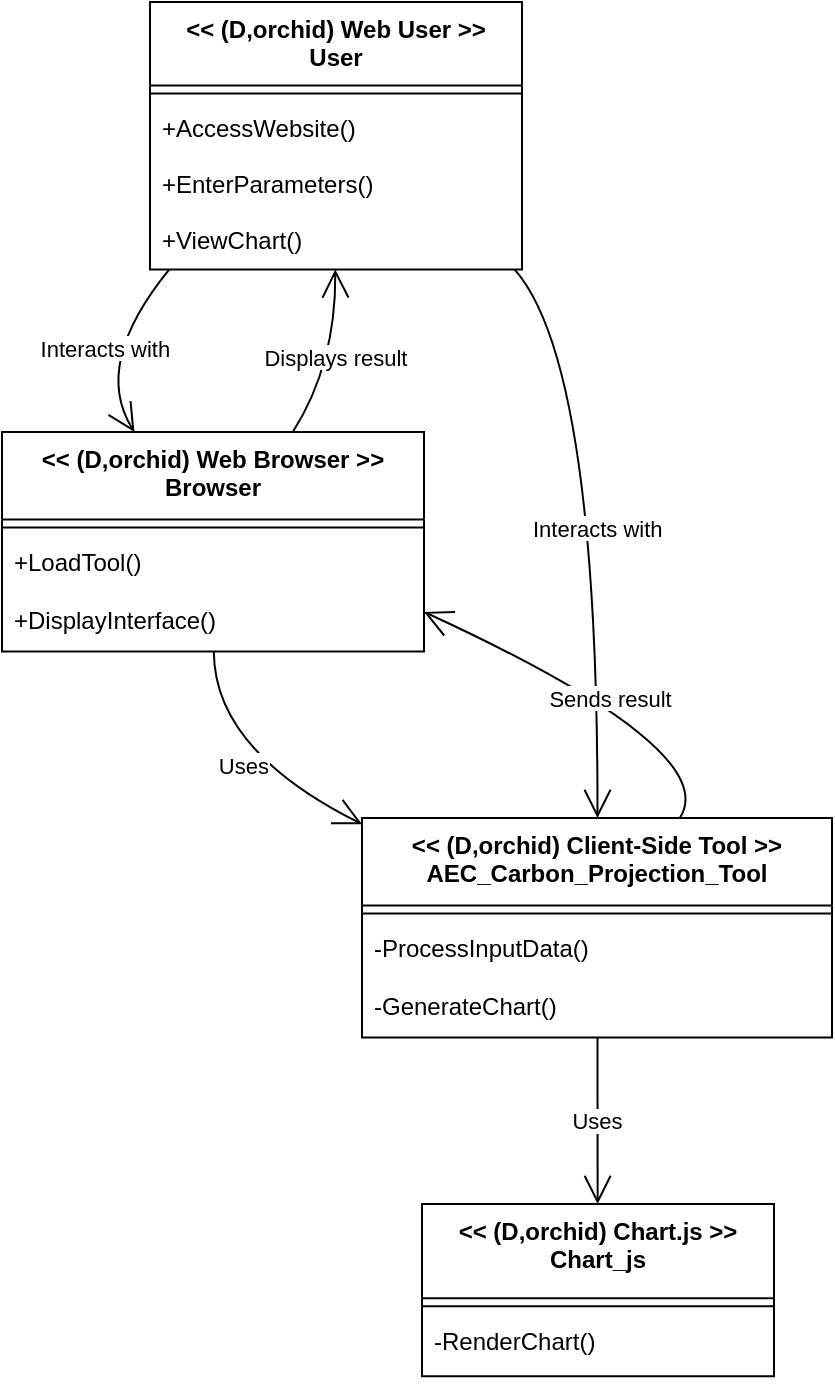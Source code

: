 <mxfile version="24.2.1" type="github">
  <diagram name="Page-1" id="3FLBhx3xT8xbjWgwb9t2">
    <mxGraphModel dx="1050" dy="522" grid="1" gridSize="10" guides="1" tooltips="1" connect="1" arrows="1" fold="1" page="1" pageScale="1" pageWidth="827" pageHeight="1169" math="0" shadow="0">
      <root>
        <mxCell id="0" />
        <mxCell id="1" parent="0" />
        <mxCell id="02aBKbcoyw_JeskiQB5X-1" value="&lt;&lt; (D,orchid) Web User &gt;&gt;&#xa;User" style="swimlane;fontStyle=1;align=center;verticalAlign=top;childLayout=stackLayout;horizontal=1;startSize=41.7;horizontalStack=0;resizeParent=1;resizeParentMax=0;resizeLast=0;collapsible=0;marginBottom=0;" vertex="1" parent="1">
          <mxGeometry x="94" y="20" width="186" height="133.7" as="geometry" />
        </mxCell>
        <mxCell id="02aBKbcoyw_JeskiQB5X-2" style="line;strokeWidth=1;fillColor=none;align=left;verticalAlign=middle;spacingTop=-1;spacingLeft=3;spacingRight=3;rotatable=0;labelPosition=right;points=[];portConstraint=eastwest;strokeColor=inherit;" vertex="1" parent="02aBKbcoyw_JeskiQB5X-1">
          <mxGeometry y="41.7" width="186" height="8" as="geometry" />
        </mxCell>
        <mxCell id="02aBKbcoyw_JeskiQB5X-3" value="+AccessWebsite()" style="text;strokeColor=none;fillColor=none;align=left;verticalAlign=top;spacingLeft=4;spacingRight=4;overflow=hidden;rotatable=0;points=[[0,0.5],[1,0.5]];portConstraint=eastwest;" vertex="1" parent="02aBKbcoyw_JeskiQB5X-1">
          <mxGeometry y="49.7" width="186" height="28" as="geometry" />
        </mxCell>
        <mxCell id="02aBKbcoyw_JeskiQB5X-4" value="+EnterParameters()" style="text;strokeColor=none;fillColor=none;align=left;verticalAlign=top;spacingLeft=4;spacingRight=4;overflow=hidden;rotatable=0;points=[[0,0.5],[1,0.5]];portConstraint=eastwest;" vertex="1" parent="02aBKbcoyw_JeskiQB5X-1">
          <mxGeometry y="77.7" width="186" height="28" as="geometry" />
        </mxCell>
        <mxCell id="02aBKbcoyw_JeskiQB5X-5" value="+ViewChart()" style="text;strokeColor=none;fillColor=none;align=left;verticalAlign=top;spacingLeft=4;spacingRight=4;overflow=hidden;rotatable=0;points=[[0,0.5],[1,0.5]];portConstraint=eastwest;" vertex="1" parent="02aBKbcoyw_JeskiQB5X-1">
          <mxGeometry y="105.7" width="186" height="28" as="geometry" />
        </mxCell>
        <mxCell id="02aBKbcoyw_JeskiQB5X-6" value="&lt;&lt; (D,orchid) Web Browser &gt;&gt;&#xa;Browser" style="swimlane;fontStyle=1;align=center;verticalAlign=top;childLayout=stackLayout;horizontal=1;startSize=43.725;horizontalStack=0;resizeParent=1;resizeParentMax=0;resizeLast=0;collapsible=0;marginBottom=0;" vertex="1" parent="1">
          <mxGeometry x="20" y="235" width="211" height="109.725" as="geometry" />
        </mxCell>
        <mxCell id="02aBKbcoyw_JeskiQB5X-7" style="line;strokeWidth=1;fillColor=none;align=left;verticalAlign=middle;spacingTop=-1;spacingLeft=3;spacingRight=3;rotatable=0;labelPosition=right;points=[];portConstraint=eastwest;strokeColor=inherit;" vertex="1" parent="02aBKbcoyw_JeskiQB5X-6">
          <mxGeometry y="43.725" width="211" height="8" as="geometry" />
        </mxCell>
        <mxCell id="02aBKbcoyw_JeskiQB5X-8" value="+LoadTool()" style="text;strokeColor=none;fillColor=none;align=left;verticalAlign=top;spacingLeft=4;spacingRight=4;overflow=hidden;rotatable=0;points=[[0,0.5],[1,0.5]];portConstraint=eastwest;" vertex="1" parent="02aBKbcoyw_JeskiQB5X-6">
          <mxGeometry y="51.725" width="211" height="29" as="geometry" />
        </mxCell>
        <mxCell id="02aBKbcoyw_JeskiQB5X-9" value="+DisplayInterface()" style="text;strokeColor=none;fillColor=none;align=left;verticalAlign=top;spacingLeft=4;spacingRight=4;overflow=hidden;rotatable=0;points=[[0,0.5],[1,0.5]];portConstraint=eastwest;" vertex="1" parent="02aBKbcoyw_JeskiQB5X-6">
          <mxGeometry y="80.725" width="211" height="29" as="geometry" />
        </mxCell>
        <mxCell id="02aBKbcoyw_JeskiQB5X-10" value="&lt;&lt; (D,orchid) Client-Side Tool &gt;&gt;&#xa;AEC_Carbon_Projection_Tool" style="swimlane;fontStyle=1;align=center;verticalAlign=top;childLayout=stackLayout;horizontal=1;startSize=43.725;horizontalStack=0;resizeParent=1;resizeParentMax=0;resizeLast=0;collapsible=0;marginBottom=0;" vertex="1" parent="1">
          <mxGeometry x="200" y="428" width="235" height="109.725" as="geometry" />
        </mxCell>
        <mxCell id="02aBKbcoyw_JeskiQB5X-11" style="line;strokeWidth=1;fillColor=none;align=left;verticalAlign=middle;spacingTop=-1;spacingLeft=3;spacingRight=3;rotatable=0;labelPosition=right;points=[];portConstraint=eastwest;strokeColor=inherit;" vertex="1" parent="02aBKbcoyw_JeskiQB5X-10">
          <mxGeometry y="43.725" width="235" height="8" as="geometry" />
        </mxCell>
        <mxCell id="02aBKbcoyw_JeskiQB5X-12" value="-ProcessInputData()" style="text;strokeColor=none;fillColor=none;align=left;verticalAlign=top;spacingLeft=4;spacingRight=4;overflow=hidden;rotatable=0;points=[[0,0.5],[1,0.5]];portConstraint=eastwest;" vertex="1" parent="02aBKbcoyw_JeskiQB5X-10">
          <mxGeometry y="51.725" width="235" height="29" as="geometry" />
        </mxCell>
        <mxCell id="02aBKbcoyw_JeskiQB5X-13" value="-GenerateChart()" style="text;strokeColor=none;fillColor=none;align=left;verticalAlign=top;spacingLeft=4;spacingRight=4;overflow=hidden;rotatable=0;points=[[0,0.5],[1,0.5]];portConstraint=eastwest;" vertex="1" parent="02aBKbcoyw_JeskiQB5X-10">
          <mxGeometry y="80.725" width="235" height="29" as="geometry" />
        </mxCell>
        <mxCell id="02aBKbcoyw_JeskiQB5X-14" value="&lt;&lt; (D,orchid) Chart.js &gt;&gt;&#xa;Chart_js" style="swimlane;fontStyle=1;align=center;verticalAlign=top;childLayout=stackLayout;horizontal=1;startSize=47.1;horizontalStack=0;resizeParent=1;resizeParentMax=0;resizeLast=0;collapsible=0;marginBottom=0;" vertex="1" parent="1">
          <mxGeometry x="230" y="621" width="176" height="86.1" as="geometry" />
        </mxCell>
        <mxCell id="02aBKbcoyw_JeskiQB5X-15" style="line;strokeWidth=1;fillColor=none;align=left;verticalAlign=middle;spacingTop=-1;spacingLeft=3;spacingRight=3;rotatable=0;labelPosition=right;points=[];portConstraint=eastwest;strokeColor=inherit;" vertex="1" parent="02aBKbcoyw_JeskiQB5X-14">
          <mxGeometry y="47.1" width="176" height="8" as="geometry" />
        </mxCell>
        <mxCell id="02aBKbcoyw_JeskiQB5X-16" value="-RenderChart()" style="text;strokeColor=none;fillColor=none;align=left;verticalAlign=top;spacingLeft=4;spacingRight=4;overflow=hidden;rotatable=0;points=[[0,0.5],[1,0.5]];portConstraint=eastwest;" vertex="1" parent="02aBKbcoyw_JeskiQB5X-14">
          <mxGeometry y="55.1" width="176" height="31" as="geometry" />
        </mxCell>
        <mxCell id="02aBKbcoyw_JeskiQB5X-17" value="Uses" style="curved=1;startArrow=none;endArrow=open;endSize=12;exitX=0.502;exitY=1.0;entryX=0.002;entryY=0.03;rounded=0;" edge="1" parent="1" source="02aBKbcoyw_JeskiQB5X-6" target="02aBKbcoyw_JeskiQB5X-10">
          <mxGeometry relative="1" as="geometry">
            <Array as="points">
              <mxPoint x="126" y="394" />
            </Array>
          </mxGeometry>
        </mxCell>
        <mxCell id="02aBKbcoyw_JeskiQB5X-18" value="Uses" style="curved=1;startArrow=none;endArrow=open;endSize=12;exitX=0.501;exitY=1.0;entryX=0.499;entryY=0.004;rounded=0;" edge="1" parent="1" source="02aBKbcoyw_JeskiQB5X-10" target="02aBKbcoyw_JeskiQB5X-14">
          <mxGeometry relative="1" as="geometry">
            <Array as="points" />
          </mxGeometry>
        </mxCell>
        <mxCell id="02aBKbcoyw_JeskiQB5X-19" value="Interacts with" style="curved=1;startArrow=none;endArrow=open;endSize=12;exitX=0.052;exitY=1;entryX=0.315;entryY=0.003;rounded=0;" edge="1" parent="1" source="02aBKbcoyw_JeskiQB5X-1" target="02aBKbcoyw_JeskiQB5X-6">
          <mxGeometry relative="1" as="geometry">
            <Array as="points">
              <mxPoint x="65" y="201" />
            </Array>
          </mxGeometry>
        </mxCell>
        <mxCell id="02aBKbcoyw_JeskiQB5X-20" value="Interacts with" style="curved=1;startArrow=none;endArrow=open;endSize=12;exitX=0.98;exitY=1;entryX=0.501;entryY=0.003;rounded=0;" edge="1" parent="1" source="02aBKbcoyw_JeskiQB5X-1" target="02aBKbcoyw_JeskiQB5X-10">
          <mxGeometry relative="1" as="geometry">
            <Array as="points">
              <mxPoint x="318" y="201" />
            </Array>
          </mxGeometry>
        </mxCell>
        <mxCell id="02aBKbcoyw_JeskiQB5X-21" value="Sends result" style="curved=1;startArrow=none;endArrow=open;endSize=12;exitX=0.675;exitY=0.003;entryX=1.002;entryY=0.821;rounded=0;" edge="1" parent="1" source="02aBKbcoyw_JeskiQB5X-10" target="02aBKbcoyw_JeskiQB5X-6">
          <mxGeometry relative="1" as="geometry">
            <Array as="points">
              <mxPoint x="381" y="394" />
            </Array>
          </mxGeometry>
        </mxCell>
        <mxCell id="02aBKbcoyw_JeskiQB5X-22" value="Displays result" style="curved=1;startArrow=none;endArrow=open;endSize=12;exitX=0.688;exitY=0.003;entryX=0.498;entryY=1;rounded=0;" edge="1" parent="1" source="02aBKbcoyw_JeskiQB5X-6" target="02aBKbcoyw_JeskiQB5X-1">
          <mxGeometry relative="1" as="geometry">
            <Array as="points">
              <mxPoint x="187" y="201" />
            </Array>
          </mxGeometry>
        </mxCell>
      </root>
    </mxGraphModel>
  </diagram>
</mxfile>

